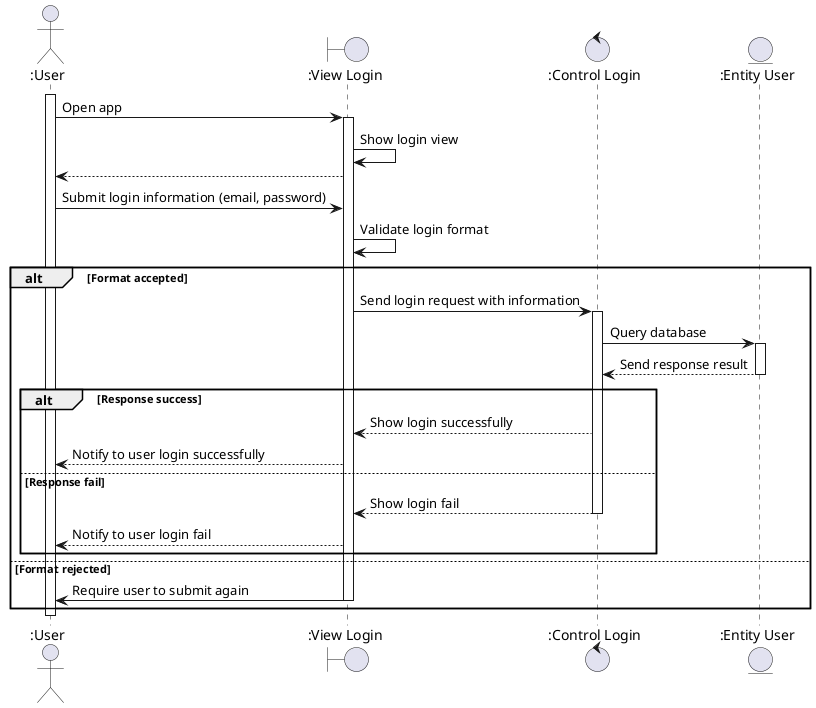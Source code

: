 @startuml

actor ":User" as User
boundary ":View Login" as ClientApp
control ":Control Login" as Control
entity ":Entity User" as Entity

activate User
User -> ClientApp: Open app
activate ClientApp
ClientApp -> ClientApp: Show login view
ClientApp --> User
User -> ClientApp: Submit login information (email, password)
ClientApp -> ClientApp: Validate login format
alt Format accepted
  ClientApp -> Control: Send login request with information
  activate Control
  Control -> Entity: Query database
  activate Entity
  Entity --> Control: Send response result
  deactivate Entity
  alt Response success
    Control --> ClientApp: Show login successfully
    ClientApp --> User: Notify to user login successfully
  else Response fail
    Control --> ClientApp: Show login fail
    deactivate Control
    ClientApp --> User: Notify to user login fail
  end

else Format rejected
  ClientApp -> User: Require user to submit again
  deactivate ClientApp
end
deactivate User
@enduml
